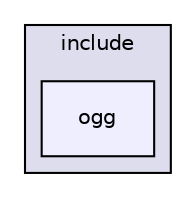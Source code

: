 digraph "ogg/libogg-1.3.1/include/ogg" {
  compound=true
  node [ fontsize="10", fontname="Helvetica"];
  edge [ labelfontsize="10", labelfontname="Helvetica"];
  subgraph clusterdir_9cbdee62d5abd448988d0cd2fa5db020 {
    graph [ bgcolor="#ddddee", pencolor="black", label="include" fontname="Helvetica", fontsize="10", URL="dir_9cbdee62d5abd448988d0cd2fa5db020.html"]
  dir_d42b1a1befd327d9bc3bb712cb7c32d4 [shape=box, label="ogg", style="filled", fillcolor="#eeeeff", pencolor="black", URL="dir_d42b1a1befd327d9bc3bb712cb7c32d4.html"];
  }
}

